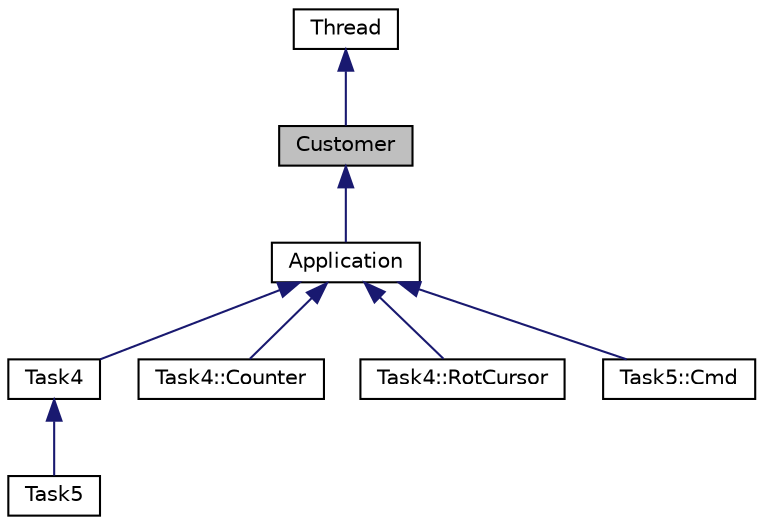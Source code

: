 digraph G
{
  bgcolor="transparent";
  edge [fontname="Helvetica",fontsize="10",labelfontname="Helvetica",labelfontsize="10"];
  node [fontname="Helvetica",fontsize="10",shape=record];
  Node1 [label="Customer",height=0.2,width=0.4,color="black", fillcolor="grey75", style="filled" fontcolor="black"];
  Node2 -> Node1 [dir="back",color="midnightblue",fontsize="10",style="solid",fontname="Helvetica"];
  Node2 [label="Thread",height=0.2,width=0.4,color="black",URL="$classThread.html",tooltip="Basic multitasking entity."];
  Node1 -> Node3 [dir="back",color="midnightblue",fontsize="10",style="solid",fontname="Helvetica"];
  Node3 [label="Application",height=0.2,width=0.4,color="black",URL="$classApplication.html",tooltip="Basis of OOStuBs-Applications."];
  Node3 -> Node4 [dir="back",color="midnightblue",fontsize="10",style="solid",fontname="Helvetica"];
  Node4 [label="Task4",height=0.2,width=0.4,color="black",URL="$classTask4.html",tooltip="Fourth test application."];
  Node4 -> Node5 [dir="back",color="midnightblue",fontsize="10",style="solid",fontname="Helvetica"];
  Node5 [label="Task5",height=0.2,width=0.4,color="black",URL="$classTask5.html",tooltip="Fifth test Application."];
  Node3 -> Node6 [dir="back",color="midnightblue",fontsize="10",style="solid",fontname="Helvetica"];
  Node6 [label="Task4::Counter",height=0.2,width=0.4,color="black",URL="$classTask4_1_1Counter.html",tooltip="Counting application."];
  Node3 -> Node7 [dir="back",color="midnightblue",fontsize="10",style="solid",fontname="Helvetica"];
  Node7 [label="Task4::RotCursor",height=0.2,width=0.4,color="black",URL="$classTask4_1_1RotCursor.html",tooltip="Rotating symbol application"];
  Node3 -> Node8 [dir="back",color="midnightblue",fontsize="10",style="solid",fontname="Helvetica"];
  Node8 [label="Task5::Cmd",height=0.2,width=0.4,color="black",URL="$classTask5_1_1Cmd.html",tooltip="Command line application."];
}
